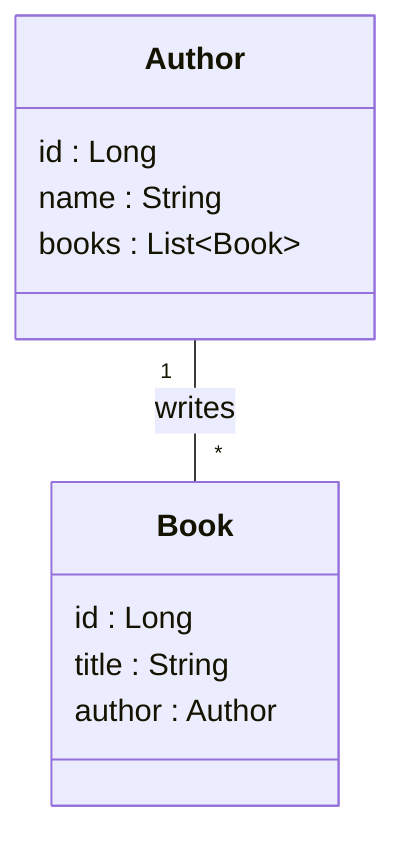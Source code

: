 %% Mermaid diagram: Author / Book entities
classDiagram
	class Author {
		id : Long
		name : String
		books : List~Book~ 
	}
	class Book {
		id : Long 
		title : String 
		author : Author
	}
	Author "1" -- "*" Book : writes